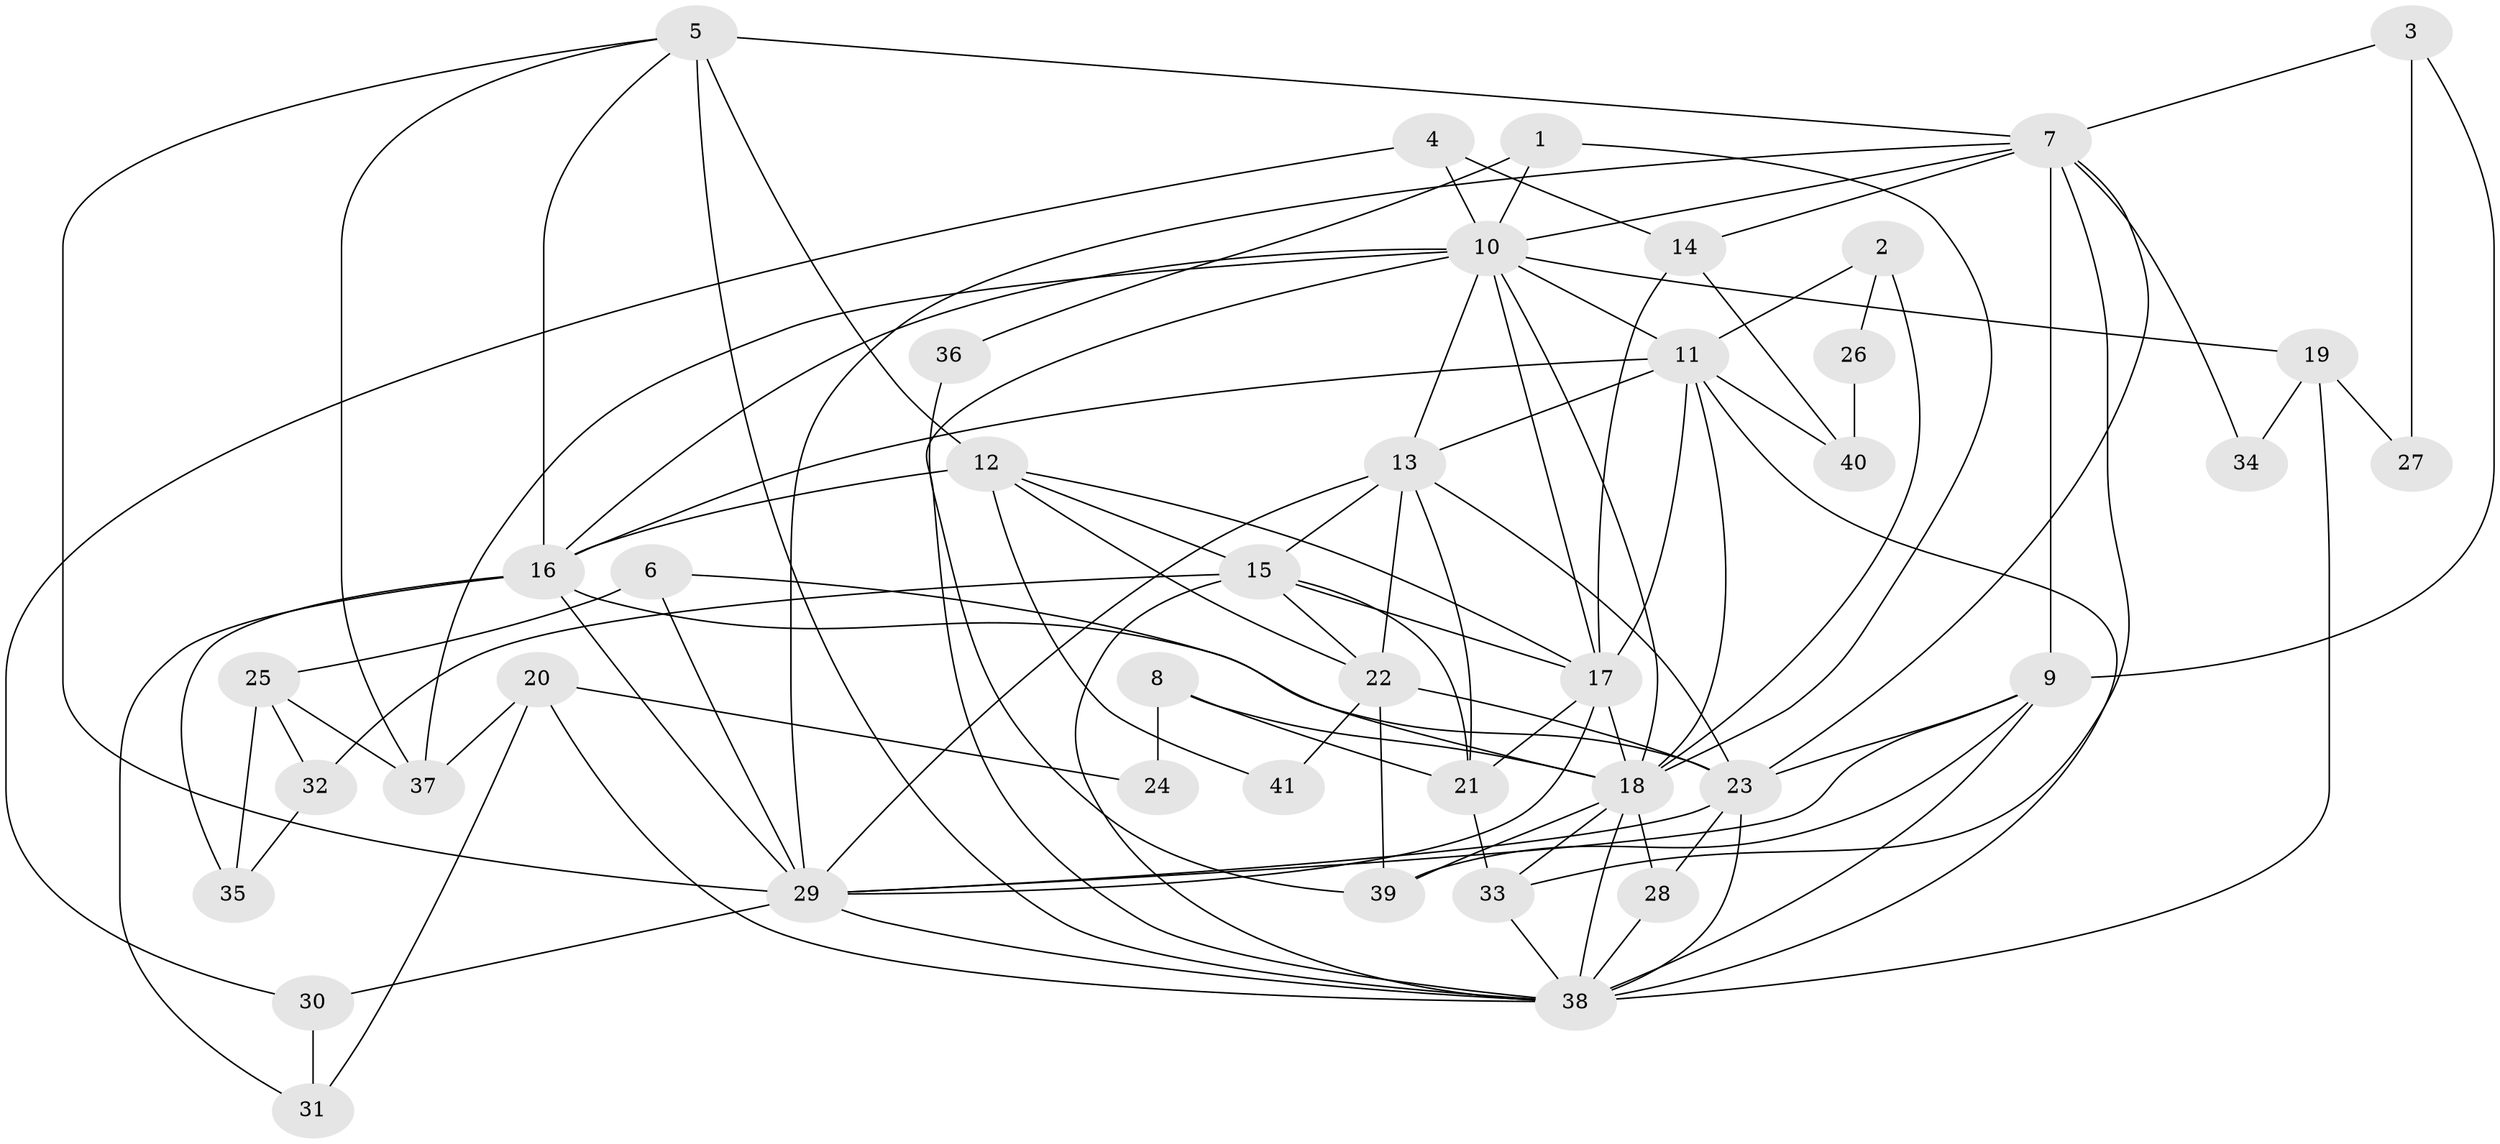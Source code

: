 // original degree distribution, {4: 0.2926829268292683, 3: 0.2926829268292683, 6: 0.0975609756097561, 9: 0.012195121951219513, 5: 0.17073170731707318, 2: 0.10975609756097561, 7: 0.012195121951219513, 8: 0.012195121951219513}
// Generated by graph-tools (version 1.1) at 2025/36/03/09/25 02:36:10]
// undirected, 41 vertices, 102 edges
graph export_dot {
graph [start="1"]
  node [color=gray90,style=filled];
  1;
  2;
  3;
  4;
  5;
  6;
  7;
  8;
  9;
  10;
  11;
  12;
  13;
  14;
  15;
  16;
  17;
  18;
  19;
  20;
  21;
  22;
  23;
  24;
  25;
  26;
  27;
  28;
  29;
  30;
  31;
  32;
  33;
  34;
  35;
  36;
  37;
  38;
  39;
  40;
  41;
  1 -- 10 [weight=1.0];
  1 -- 18 [weight=1.0];
  1 -- 36 [weight=1.0];
  2 -- 11 [weight=1.0];
  2 -- 18 [weight=2.0];
  2 -- 26 [weight=1.0];
  3 -- 7 [weight=2.0];
  3 -- 9 [weight=2.0];
  3 -- 27 [weight=1.0];
  4 -- 10 [weight=1.0];
  4 -- 14 [weight=1.0];
  4 -- 30 [weight=1.0];
  5 -- 7 [weight=1.0];
  5 -- 12 [weight=3.0];
  5 -- 16 [weight=2.0];
  5 -- 29 [weight=1.0];
  5 -- 37 [weight=1.0];
  5 -- 38 [weight=1.0];
  6 -- 18 [weight=1.0];
  6 -- 25 [weight=1.0];
  6 -- 29 [weight=2.0];
  7 -- 9 [weight=2.0];
  7 -- 10 [weight=2.0];
  7 -- 14 [weight=1.0];
  7 -- 23 [weight=1.0];
  7 -- 29 [weight=1.0];
  7 -- 33 [weight=1.0];
  7 -- 34 [weight=1.0];
  8 -- 18 [weight=1.0];
  8 -- 21 [weight=1.0];
  8 -- 24 [weight=1.0];
  9 -- 23 [weight=1.0];
  9 -- 29 [weight=2.0];
  9 -- 38 [weight=1.0];
  9 -- 39 [weight=1.0];
  10 -- 11 [weight=1.0];
  10 -- 13 [weight=2.0];
  10 -- 16 [weight=1.0];
  10 -- 17 [weight=1.0];
  10 -- 18 [weight=1.0];
  10 -- 19 [weight=1.0];
  10 -- 37 [weight=1.0];
  10 -- 38 [weight=1.0];
  11 -- 13 [weight=1.0];
  11 -- 16 [weight=1.0];
  11 -- 17 [weight=1.0];
  11 -- 18 [weight=1.0];
  11 -- 38 [weight=1.0];
  11 -- 40 [weight=1.0];
  12 -- 15 [weight=1.0];
  12 -- 16 [weight=2.0];
  12 -- 17 [weight=1.0];
  12 -- 22 [weight=1.0];
  12 -- 41 [weight=1.0];
  13 -- 15 [weight=3.0];
  13 -- 21 [weight=1.0];
  13 -- 22 [weight=1.0];
  13 -- 23 [weight=2.0];
  13 -- 29 [weight=1.0];
  14 -- 17 [weight=1.0];
  14 -- 40 [weight=1.0];
  15 -- 17 [weight=3.0];
  15 -- 21 [weight=1.0];
  15 -- 22 [weight=1.0];
  15 -- 32 [weight=1.0];
  15 -- 38 [weight=1.0];
  16 -- 23 [weight=1.0];
  16 -- 29 [weight=1.0];
  16 -- 31 [weight=1.0];
  16 -- 35 [weight=1.0];
  17 -- 18 [weight=1.0];
  17 -- 21 [weight=1.0];
  17 -- 29 [weight=1.0];
  18 -- 28 [weight=1.0];
  18 -- 33 [weight=1.0];
  18 -- 38 [weight=1.0];
  18 -- 39 [weight=1.0];
  19 -- 27 [weight=1.0];
  19 -- 34 [weight=1.0];
  19 -- 38 [weight=1.0];
  20 -- 24 [weight=1.0];
  20 -- 31 [weight=1.0];
  20 -- 37 [weight=1.0];
  20 -- 38 [weight=1.0];
  21 -- 33 [weight=1.0];
  22 -- 23 [weight=1.0];
  22 -- 39 [weight=1.0];
  22 -- 41 [weight=1.0];
  23 -- 28 [weight=2.0];
  23 -- 29 [weight=1.0];
  23 -- 38 [weight=2.0];
  25 -- 32 [weight=1.0];
  25 -- 35 [weight=1.0];
  25 -- 37 [weight=1.0];
  26 -- 40 [weight=1.0];
  28 -- 38 [weight=1.0];
  29 -- 30 [weight=1.0];
  29 -- 38 [weight=1.0];
  30 -- 31 [weight=1.0];
  32 -- 35 [weight=1.0];
  33 -- 38 [weight=1.0];
  36 -- 39 [weight=1.0];
}
